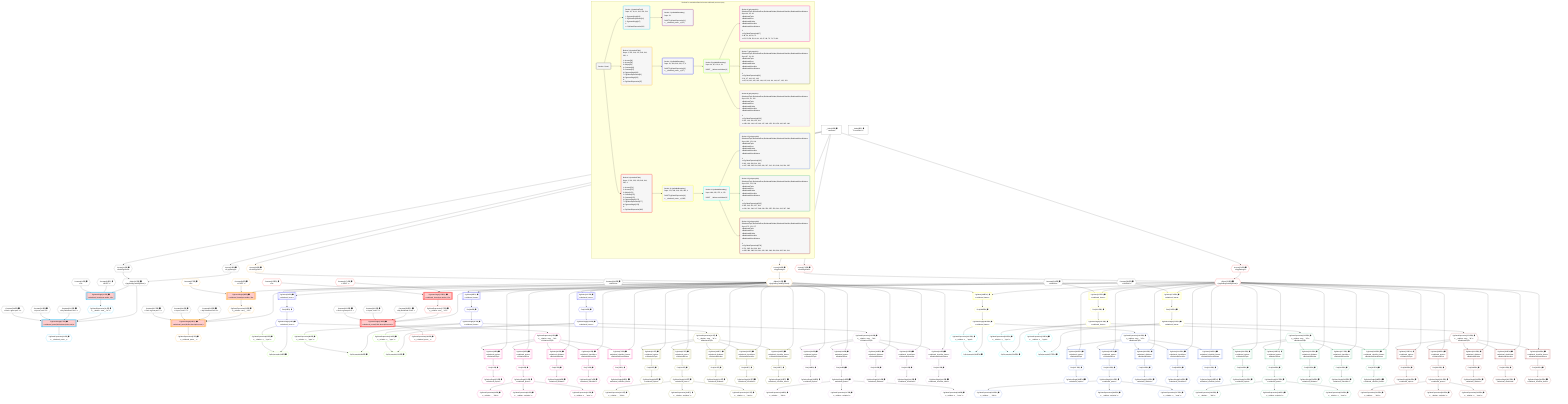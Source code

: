 %%{init: {'themeVariables': { 'fontSize': '12px'}}}%%
graph TD
    classDef path fill:#eee,stroke:#000,color:#000
    classDef plan fill:#fff,stroke-width:1px,color:#000
    classDef itemplan fill:#fff,stroke-width:2px,color:#000
    classDef unbatchedplan fill:#dff,stroke-width:1px,color:#000
    classDef sideeffectplan fill:#fcc,stroke-width:2px,color:#000
    classDef bucket fill:#f6f6f6,color:#000,stroke-width:2px,text-align:left


    %% plan dependencies
    Object15{{"Object[15∈0] ➊<br />ᐸ{pgSettings,withPgClient}ᐳ"}}:::plan
    Access13{{"Access[13∈0] ➊<br />ᐸ2.pgSettingsᐳ"}}:::plan
    Access14{{"Access[14∈0] ➊<br />ᐸ2.withPgClientᐳ"}}:::plan
    Access13 & Access14 --> Object15
    __Value2["__Value[2∈0] ➊<br />ᐸcontextᐳ"]:::plan
    __Value2 --> Access13
    __Value2 --> Access14
    __Value4["__Value[4∈0] ➊<br />ᐸrootValueᐳ"]:::plan
    Constant10{{"Constant[10∈0] ➊<br />ᐸ'POST'ᐳ"}}:::plan
    Constant11{{"Constant[11∈0] ➊<br />ᐸ2ᐳ"}}:::plan
    Constant312{{"Constant[312∈0] ➊<br />ᐸ'My Relational Post 1'ᐳ"}}:::plan
    Constant313{{"Constant[313∈0] ➊<br />ᐸ'A post, innit? 1'ᐳ"}}:::plan
    Constant314{{"Constant[314∈0] ➊<br />ᐸ'Such a great post. 1'ᐳ"}}:::plan
    Constant315{{"Constant[315∈0] ➊<br />ᐸ'My Relational Post 2'ᐳ"}}:::plan
    Constant316{{"Constant[316∈0] ➊<br />ᐸ'A post, innit? 2'ᐳ"}}:::plan
    Constant317{{"Constant[317∈0] ➊<br />ᐸ'Such a great post. 2'ᐳ"}}:::plan
    Constant318{{"Constant[318∈0] ➊<br />ᐸ1000000ᐳ"}}:::plan
    Constant319{{"Constant[319∈0] ➊<br />ᐸ1000001ᐳ"}}:::plan
    Constant320{{"Constant[320∈0] ➊<br />ᐸ1000002ᐳ"}}:::plan
    Constant321{{"Constant[321∈0] ➊<br />ᐸ'My Relational Post 3'ᐳ"}}:::plan
    Constant322{{"Constant[322∈0] ➊<br />ᐸ'A post, innit? 3'ᐳ"}}:::plan
    Constant323{{"Constant[323∈0] ➊<br />ᐸ'Such a great post. 3'ᐳ"}}:::plan
    PgInsertSingle17[["PgInsertSingle[17∈1] ➊<br />ᐸrelational_posts(id,title,description,note)ᐳ"]]:::sideeffectplan
    PgClassExpression16{{"PgClassExpression[16∈1] ➊<br />ᐸ__relation...ems__.”id”ᐳ"}}:::plan
    Object15 & PgClassExpression16 & Constant312 & Constant313 & Constant314 --> PgInsertSingle17
    PgInsertSingle12[["PgInsertSingle[12∈1] ➊<br />ᐸrelational_items(type,author_id)ᐳ"]]:::sideeffectplan
    Object15 & Constant10 & Constant11 --> PgInsertSingle12
    PgInsertSingle12 --> PgClassExpression16
    PgClassExpression21{{"PgClassExpression[21∈1] ➊<br />ᐸ__relational_posts__ᐳ"}}:::plan
    PgInsertSingle17 --> PgClassExpression21
    PgInsertSingle33[["PgInsertSingle[33∈3] ➊<br />ᐸrelational_posts(id,title,description,note)ᐳ"]]:::sideeffectplan
    Object31{{"Object[31∈3] ➊<br />ᐸ{pgSettings,withPgClient}ᐳ"}}:::plan
    PgClassExpression32{{"PgClassExpression[32∈3] ➊<br />ᐸ__relation...ems__.”id”ᐳ"}}:::plan
    Object31 & PgClassExpression32 & Constant315 & Constant316 & Constant317 --> PgInsertSingle33
    PgInsertSingle28[["PgInsertSingle[28∈3] ➊<br />ᐸrelational_items(type,author_id)ᐳ"]]:::sideeffectplan
    Constant26{{"Constant[26∈3] ➊<br />ᐸ'POST'ᐳ"}}:::plan
    Constant27{{"Constant[27∈3] ➊<br />ᐸ2ᐳ"}}:::plan
    Object31 & Constant26 & Constant27 --> PgInsertSingle28
    Access29{{"Access[29∈3] ➊<br />ᐸ2.pgSettingsᐳ"}}:::plan
    Access30{{"Access[30∈3] ➊<br />ᐸ2.withPgClientᐳ"}}:::plan
    Access29 & Access30 --> Object31
    __Value2 --> Access29
    __Value2 --> Access30
    PgInsertSingle28 --> PgClassExpression32
    PgClassExpression37{{"PgClassExpression[37∈3] ➊<br />ᐸ__relational_posts__ᐳ"}}:::plan
    PgInsertSingle33 --> PgClassExpression37
    PgSelect39[["PgSelect[39∈4] ➊<br />ᐸrelational_itemsᐳ"]]:::plan
    Object31 & Constant318 --> PgSelect39
    PgSelect82[["PgSelect[82∈4] ➊<br />ᐸrelational_itemsᐳ"]]:::plan
    Object31 & Constant319 --> PgSelect82
    PgSelect125[["PgSelect[125∈4] ➊<br />ᐸrelational_itemsᐳ"]]:::plan
    Object31 & Constant320 --> PgSelect125
    First43{{"First[43∈4] ➊"}}:::plan
    PgSelect39 --> First43
    PgSelectSingle44{{"PgSelectSingle[44∈4] ➊<br />ᐸrelational_itemsᐳ"}}:::plan
    First43 --> PgSelectSingle44
    First86{{"First[86∈4] ➊"}}:::plan
    PgSelect82 --> First86
    PgSelectSingle87{{"PgSelectSingle[87∈4] ➊<br />ᐸrelational_itemsᐳ"}}:::plan
    First86 --> PgSelectSingle87
    First129{{"First[129∈4] ➊"}}:::plan
    PgSelect125 --> First129
    PgSelectSingle130{{"PgSelectSingle[130∈4] ➊<br />ᐸrelational_itemsᐳ"}}:::plan
    First129 --> PgSelectSingle130
    PgPolymorphic46{{"PgPolymorphic[46∈5] ➊"}}:::plan
    PgClassExpression45{{"PgClassExpression[45∈5] ➊<br />ᐸ__relation...s__.”type”ᐳ"}}:::plan
    PgSelectSingle44 & PgClassExpression45 --> PgPolymorphic46
    PgPolymorphic89{{"PgPolymorphic[89∈5] ➊"}}:::plan
    PgClassExpression88{{"PgClassExpression[88∈5] ➊<br />ᐸ__relation...s__.”type”ᐳ"}}:::plan
    PgSelectSingle87 & PgClassExpression88 --> PgPolymorphic89
    PgPolymorphic132{{"PgPolymorphic[132∈5] ➊"}}:::plan
    PgClassExpression131{{"PgClassExpression[131∈5] ➊<br />ᐸ__relation...s__.”type”ᐳ"}}:::plan
    PgSelectSingle130 & PgClassExpression131 --> PgPolymorphic132
    PgSelectSingle44 --> PgClassExpression45
    PgSelectSingle87 --> PgClassExpression88
    PgSelectSingle130 --> PgClassExpression131
    PgSelect48[["PgSelect[48∈6] ➊<br />ᐸrelational_topicsᐳ<br />ᐳRelationalTopic"]]:::plan
    PgClassExpression47{{"PgClassExpression[47∈6] ➊<br />ᐸ__relation...ems__.”id”ᐳ<br />ᐳRelationalTopic"}}:::plan
    Object31 & PgClassExpression47 --> PgSelect48
    PgSelect54[["PgSelect[54∈6] ➊<br />ᐸrelational_postsᐳ<br />ᐳRelationalPost"]]:::plan
    Object31 & PgClassExpression47 --> PgSelect54
    PgSelect63[["PgSelect[63∈6] ➊<br />ᐸrelational_dividersᐳ<br />ᐳRelationalDivider"]]:::plan
    Object31 & PgClassExpression47 --> PgSelect63
    PgSelect69[["PgSelect[69∈6] ➊<br />ᐸrelational_checklistsᐳ<br />ᐳRelationalChecklist"]]:::plan
    Object31 & PgClassExpression47 --> PgSelect69
    PgSelect75[["PgSelect[75∈6] ➊<br />ᐸrelational_checklist_itemsᐳ<br />ᐳRelationalChecklistItem"]]:::plan
    Object31 & PgClassExpression47 --> PgSelect75
    PgSelectSingle44 --> PgClassExpression47
    First52{{"First[52∈6] ➊"}}:::plan
    PgSelect48 --> First52
    PgSelectSingle53{{"PgSelectSingle[53∈6] ➊<br />ᐸrelational_topicsᐳ"}}:::plan
    First52 --> PgSelectSingle53
    First58{{"First[58∈6] ➊"}}:::plan
    PgSelect54 --> First58
    PgSelectSingle59{{"PgSelectSingle[59∈6] ➊<br />ᐸrelational_postsᐳ"}}:::plan
    First58 --> PgSelectSingle59
    PgClassExpression60{{"PgClassExpression[60∈6] ➊<br />ᐸ__relation...__.”title”ᐳ"}}:::plan
    PgSelectSingle59 --> PgClassExpression60
    PgClassExpression61{{"PgClassExpression[61∈6] ➊<br />ᐸ__relation...scription”ᐳ"}}:::plan
    PgSelectSingle59 --> PgClassExpression61
    PgClassExpression62{{"PgClassExpression[62∈6] ➊<br />ᐸ__relation...s__.”note”ᐳ"}}:::plan
    PgSelectSingle59 --> PgClassExpression62
    First67{{"First[67∈6] ➊"}}:::plan
    PgSelect63 --> First67
    PgSelectSingle68{{"PgSelectSingle[68∈6] ➊<br />ᐸrelational_dividersᐳ"}}:::plan
    First67 --> PgSelectSingle68
    First73{{"First[73∈6] ➊"}}:::plan
    PgSelect69 --> First73
    PgSelectSingle74{{"PgSelectSingle[74∈6] ➊<br />ᐸrelational_checklistsᐳ"}}:::plan
    First73 --> PgSelectSingle74
    First79{{"First[79∈6] ➊"}}:::plan
    PgSelect75 --> First79
    PgSelectSingle80{{"PgSelectSingle[80∈6] ➊<br />ᐸrelational_checklist_itemsᐳ"}}:::plan
    First79 --> PgSelectSingle80
    PgSelect91[["PgSelect[91∈7] ➊<br />ᐸrelational_topicsᐳ<br />ᐳRelationalTopic"]]:::plan
    PgClassExpression90{{"PgClassExpression[90∈7] ➊<br />ᐸ__relation...ems__.”id”ᐳ<br />ᐳRelationalTopic"}}:::plan
    Object31 & PgClassExpression90 --> PgSelect91
    PgSelect97[["PgSelect[97∈7] ➊<br />ᐸrelational_postsᐳ<br />ᐳRelationalPost"]]:::plan
    Object31 & PgClassExpression90 --> PgSelect97
    PgSelect106[["PgSelect[106∈7] ➊<br />ᐸrelational_dividersᐳ<br />ᐳRelationalDivider"]]:::plan
    Object31 & PgClassExpression90 --> PgSelect106
    PgSelect112[["PgSelect[112∈7] ➊<br />ᐸrelational_checklistsᐳ<br />ᐳRelationalChecklist"]]:::plan
    Object31 & PgClassExpression90 --> PgSelect112
    PgSelect118[["PgSelect[118∈7] ➊<br />ᐸrelational_checklist_itemsᐳ<br />ᐳRelationalChecklistItem"]]:::plan
    Object31 & PgClassExpression90 --> PgSelect118
    PgSelectSingle87 --> PgClassExpression90
    First95{{"First[95∈7] ➊"}}:::plan
    PgSelect91 --> First95
    PgSelectSingle96{{"PgSelectSingle[96∈7] ➊<br />ᐸrelational_topicsᐳ"}}:::plan
    First95 --> PgSelectSingle96
    First101{{"First[101∈7] ➊"}}:::plan
    PgSelect97 --> First101
    PgSelectSingle102{{"PgSelectSingle[102∈7] ➊<br />ᐸrelational_postsᐳ"}}:::plan
    First101 --> PgSelectSingle102
    PgClassExpression103{{"PgClassExpression[103∈7] ➊<br />ᐸ__relation...__.”title”ᐳ"}}:::plan
    PgSelectSingle102 --> PgClassExpression103
    PgClassExpression104{{"PgClassExpression[104∈7] ➊<br />ᐸ__relation...scription”ᐳ"}}:::plan
    PgSelectSingle102 --> PgClassExpression104
    PgClassExpression105{{"PgClassExpression[105∈7] ➊<br />ᐸ__relation...s__.”note”ᐳ"}}:::plan
    PgSelectSingle102 --> PgClassExpression105
    First110{{"First[110∈7] ➊"}}:::plan
    PgSelect106 --> First110
    PgSelectSingle111{{"PgSelectSingle[111∈7] ➊<br />ᐸrelational_dividersᐳ"}}:::plan
    First110 --> PgSelectSingle111
    First116{{"First[116∈7] ➊"}}:::plan
    PgSelect112 --> First116
    PgSelectSingle117{{"PgSelectSingle[117∈7] ➊<br />ᐸrelational_checklistsᐳ"}}:::plan
    First116 --> PgSelectSingle117
    First122{{"First[122∈7] ➊"}}:::plan
    PgSelect118 --> First122
    PgSelectSingle123{{"PgSelectSingle[123∈7] ➊<br />ᐸrelational_checklist_itemsᐳ"}}:::plan
    First122 --> PgSelectSingle123
    PgSelect134[["PgSelect[134∈8] ➊<br />ᐸrelational_topicsᐳ<br />ᐳRelationalTopic"]]:::plan
    PgClassExpression133{{"PgClassExpression[133∈8] ➊<br />ᐸ__relation...ems__.”id”ᐳ<br />ᐳRelationalTopic"}}:::plan
    Object31 & PgClassExpression133 --> PgSelect134
    PgSelect140[["PgSelect[140∈8] ➊<br />ᐸrelational_postsᐳ<br />ᐳRelationalPost"]]:::plan
    Object31 & PgClassExpression133 --> PgSelect140
    PgSelect149[["PgSelect[149∈8] ➊<br />ᐸrelational_dividersᐳ<br />ᐳRelationalDivider"]]:::plan
    Object31 & PgClassExpression133 --> PgSelect149
    PgSelect155[["PgSelect[155∈8] ➊<br />ᐸrelational_checklistsᐳ<br />ᐳRelationalChecklist"]]:::plan
    Object31 & PgClassExpression133 --> PgSelect155
    PgSelect161[["PgSelect[161∈8] ➊<br />ᐸrelational_checklist_itemsᐳ<br />ᐳRelationalChecklistItem"]]:::plan
    Object31 & PgClassExpression133 --> PgSelect161
    PgSelectSingle130 --> PgClassExpression133
    First138{{"First[138∈8] ➊"}}:::plan
    PgSelect134 --> First138
    PgSelectSingle139{{"PgSelectSingle[139∈8] ➊<br />ᐸrelational_topicsᐳ"}}:::plan
    First138 --> PgSelectSingle139
    First144{{"First[144∈8] ➊"}}:::plan
    PgSelect140 --> First144
    PgSelectSingle145{{"PgSelectSingle[145∈8] ➊<br />ᐸrelational_postsᐳ"}}:::plan
    First144 --> PgSelectSingle145
    PgClassExpression146{{"PgClassExpression[146∈8] ➊<br />ᐸ__relation...__.”title”ᐳ"}}:::plan
    PgSelectSingle145 --> PgClassExpression146
    PgClassExpression147{{"PgClassExpression[147∈8] ➊<br />ᐸ__relation...scription”ᐳ"}}:::plan
    PgSelectSingle145 --> PgClassExpression147
    PgClassExpression148{{"PgClassExpression[148∈8] ➊<br />ᐸ__relation...s__.”note”ᐳ"}}:::plan
    PgSelectSingle145 --> PgClassExpression148
    First153{{"First[153∈8] ➊"}}:::plan
    PgSelect149 --> First153
    PgSelectSingle154{{"PgSelectSingle[154∈8] ➊<br />ᐸrelational_dividersᐳ"}}:::plan
    First153 --> PgSelectSingle154
    First159{{"First[159∈8] ➊"}}:::plan
    PgSelect155 --> First159
    PgSelectSingle160{{"PgSelectSingle[160∈8] ➊<br />ᐸrelational_checklistsᐳ"}}:::plan
    First159 --> PgSelectSingle160
    First165{{"First[165∈8] ➊"}}:::plan
    PgSelect161 --> First165
    PgSelectSingle166{{"PgSelectSingle[166∈8] ➊<br />ᐸrelational_checklist_itemsᐳ"}}:::plan
    First165 --> PgSelectSingle166
    PgInsertSingle178[["PgInsertSingle[178∈9] ➊<br />ᐸrelational_posts(id,title,description,note)ᐳ"]]:::sideeffectplan
    Object176{{"Object[176∈9] ➊<br />ᐸ{pgSettings,withPgClient}ᐳ"}}:::plan
    PgClassExpression177{{"PgClassExpression[177∈9] ➊<br />ᐸ__relation...ems__.”id”ᐳ"}}:::plan
    Object176 & PgClassExpression177 & Constant321 & Constant322 & Constant323 --> PgInsertSingle178
    PgInsertSingle173[["PgInsertSingle[173∈9] ➊<br />ᐸrelational_items(type,author_id)ᐳ"]]:::sideeffectplan
    Constant171{{"Constant[171∈9] ➊<br />ᐸ'POST'ᐳ"}}:::plan
    Constant172{{"Constant[172∈9] ➊<br />ᐸ2ᐳ"}}:::plan
    Object176 & Constant171 & Constant172 --> PgInsertSingle173
    Access174{{"Access[174∈9] ➊<br />ᐸ2.pgSettingsᐳ"}}:::plan
    Access175{{"Access[175∈9] ➊<br />ᐸ2.withPgClientᐳ"}}:::plan
    Access174 & Access175 --> Object176
    __Value2 --> Access174
    __Value2 --> Access175
    PgInsertSingle173 --> PgClassExpression177
    PgClassExpression182{{"PgClassExpression[182∈9] ➊<br />ᐸ__relational_posts__ᐳ"}}:::plan
    PgInsertSingle178 --> PgClassExpression182
    PgSelect184[["PgSelect[184∈10] ➊<br />ᐸrelational_itemsᐳ"]]:::plan
    Object176 & Constant318 --> PgSelect184
    PgSelect227[["PgSelect[227∈10] ➊<br />ᐸrelational_itemsᐳ"]]:::plan
    Object176 & Constant319 --> PgSelect227
    PgSelect270[["PgSelect[270∈10] ➊<br />ᐸrelational_itemsᐳ"]]:::plan
    Object176 & Constant320 --> PgSelect270
    First188{{"First[188∈10] ➊"}}:::plan
    PgSelect184 --> First188
    PgSelectSingle189{{"PgSelectSingle[189∈10] ➊<br />ᐸrelational_itemsᐳ"}}:::plan
    First188 --> PgSelectSingle189
    First231{{"First[231∈10] ➊"}}:::plan
    PgSelect227 --> First231
    PgSelectSingle232{{"PgSelectSingle[232∈10] ➊<br />ᐸrelational_itemsᐳ"}}:::plan
    First231 --> PgSelectSingle232
    First274{{"First[274∈10] ➊"}}:::plan
    PgSelect270 --> First274
    PgSelectSingle275{{"PgSelectSingle[275∈10] ➊<br />ᐸrelational_itemsᐳ"}}:::plan
    First274 --> PgSelectSingle275
    PgPolymorphic191{{"PgPolymorphic[191∈11] ➊"}}:::plan
    PgClassExpression190{{"PgClassExpression[190∈11] ➊<br />ᐸ__relation...s__.”type”ᐳ"}}:::plan
    PgSelectSingle189 & PgClassExpression190 --> PgPolymorphic191
    PgPolymorphic234{{"PgPolymorphic[234∈11] ➊"}}:::plan
    PgClassExpression233{{"PgClassExpression[233∈11] ➊<br />ᐸ__relation...s__.”type”ᐳ"}}:::plan
    PgSelectSingle232 & PgClassExpression233 --> PgPolymorphic234
    PgPolymorphic277{{"PgPolymorphic[277∈11] ➊"}}:::plan
    PgClassExpression276{{"PgClassExpression[276∈11] ➊<br />ᐸ__relation...s__.”type”ᐳ"}}:::plan
    PgSelectSingle275 & PgClassExpression276 --> PgPolymorphic277
    PgSelectSingle189 --> PgClassExpression190
    PgSelectSingle232 --> PgClassExpression233
    PgSelectSingle275 --> PgClassExpression276
    PgSelect193[["PgSelect[193∈12] ➊<br />ᐸrelational_topicsᐳ<br />ᐳRelationalTopic"]]:::plan
    PgClassExpression192{{"PgClassExpression[192∈12] ➊<br />ᐸ__relation...ems__.”id”ᐳ<br />ᐳRelationalTopic"}}:::plan
    Object176 & PgClassExpression192 --> PgSelect193
    PgSelect199[["PgSelect[199∈12] ➊<br />ᐸrelational_postsᐳ<br />ᐳRelationalPost"]]:::plan
    Object176 & PgClassExpression192 --> PgSelect199
    PgSelect208[["PgSelect[208∈12] ➊<br />ᐸrelational_dividersᐳ<br />ᐳRelationalDivider"]]:::plan
    Object176 & PgClassExpression192 --> PgSelect208
    PgSelect214[["PgSelect[214∈12] ➊<br />ᐸrelational_checklistsᐳ<br />ᐳRelationalChecklist"]]:::plan
    Object176 & PgClassExpression192 --> PgSelect214
    PgSelect220[["PgSelect[220∈12] ➊<br />ᐸrelational_checklist_itemsᐳ<br />ᐳRelationalChecklistItem"]]:::plan
    Object176 & PgClassExpression192 --> PgSelect220
    PgSelectSingle189 --> PgClassExpression192
    First197{{"First[197∈12] ➊"}}:::plan
    PgSelect193 --> First197
    PgSelectSingle198{{"PgSelectSingle[198∈12] ➊<br />ᐸrelational_topicsᐳ"}}:::plan
    First197 --> PgSelectSingle198
    First203{{"First[203∈12] ➊"}}:::plan
    PgSelect199 --> First203
    PgSelectSingle204{{"PgSelectSingle[204∈12] ➊<br />ᐸrelational_postsᐳ"}}:::plan
    First203 --> PgSelectSingle204
    PgClassExpression205{{"PgClassExpression[205∈12] ➊<br />ᐸ__relation...__.”title”ᐳ"}}:::plan
    PgSelectSingle204 --> PgClassExpression205
    PgClassExpression206{{"PgClassExpression[206∈12] ➊<br />ᐸ__relation...scription”ᐳ"}}:::plan
    PgSelectSingle204 --> PgClassExpression206
    PgClassExpression207{{"PgClassExpression[207∈12] ➊<br />ᐸ__relation...s__.”note”ᐳ"}}:::plan
    PgSelectSingle204 --> PgClassExpression207
    First212{{"First[212∈12] ➊"}}:::plan
    PgSelect208 --> First212
    PgSelectSingle213{{"PgSelectSingle[213∈12] ➊<br />ᐸrelational_dividersᐳ"}}:::plan
    First212 --> PgSelectSingle213
    First218{{"First[218∈12] ➊"}}:::plan
    PgSelect214 --> First218
    PgSelectSingle219{{"PgSelectSingle[219∈12] ➊<br />ᐸrelational_checklistsᐳ"}}:::plan
    First218 --> PgSelectSingle219
    First224{{"First[224∈12] ➊"}}:::plan
    PgSelect220 --> First224
    PgSelectSingle225{{"PgSelectSingle[225∈12] ➊<br />ᐸrelational_checklist_itemsᐳ"}}:::plan
    First224 --> PgSelectSingle225
    PgSelect236[["PgSelect[236∈13] ➊<br />ᐸrelational_topicsᐳ<br />ᐳRelationalTopic"]]:::plan
    PgClassExpression235{{"PgClassExpression[235∈13] ➊<br />ᐸ__relation...ems__.”id”ᐳ<br />ᐳRelationalTopic"}}:::plan
    Object176 & PgClassExpression235 --> PgSelect236
    PgSelect242[["PgSelect[242∈13] ➊<br />ᐸrelational_postsᐳ<br />ᐳRelationalPost"]]:::plan
    Object176 & PgClassExpression235 --> PgSelect242
    PgSelect251[["PgSelect[251∈13] ➊<br />ᐸrelational_dividersᐳ<br />ᐳRelationalDivider"]]:::plan
    Object176 & PgClassExpression235 --> PgSelect251
    PgSelect257[["PgSelect[257∈13] ➊<br />ᐸrelational_checklistsᐳ<br />ᐳRelationalChecklist"]]:::plan
    Object176 & PgClassExpression235 --> PgSelect257
    PgSelect263[["PgSelect[263∈13] ➊<br />ᐸrelational_checklist_itemsᐳ<br />ᐳRelationalChecklistItem"]]:::plan
    Object176 & PgClassExpression235 --> PgSelect263
    PgSelectSingle232 --> PgClassExpression235
    First240{{"First[240∈13] ➊"}}:::plan
    PgSelect236 --> First240
    PgSelectSingle241{{"PgSelectSingle[241∈13] ➊<br />ᐸrelational_topicsᐳ"}}:::plan
    First240 --> PgSelectSingle241
    First246{{"First[246∈13] ➊"}}:::plan
    PgSelect242 --> First246
    PgSelectSingle247{{"PgSelectSingle[247∈13] ➊<br />ᐸrelational_postsᐳ"}}:::plan
    First246 --> PgSelectSingle247
    PgClassExpression248{{"PgClassExpression[248∈13] ➊<br />ᐸ__relation...__.”title”ᐳ"}}:::plan
    PgSelectSingle247 --> PgClassExpression248
    PgClassExpression249{{"PgClassExpression[249∈13] ➊<br />ᐸ__relation...scription”ᐳ"}}:::plan
    PgSelectSingle247 --> PgClassExpression249
    PgClassExpression250{{"PgClassExpression[250∈13] ➊<br />ᐸ__relation...s__.”note”ᐳ"}}:::plan
    PgSelectSingle247 --> PgClassExpression250
    First255{{"First[255∈13] ➊"}}:::plan
    PgSelect251 --> First255
    PgSelectSingle256{{"PgSelectSingle[256∈13] ➊<br />ᐸrelational_dividersᐳ"}}:::plan
    First255 --> PgSelectSingle256
    First261{{"First[261∈13] ➊"}}:::plan
    PgSelect257 --> First261
    PgSelectSingle262{{"PgSelectSingle[262∈13] ➊<br />ᐸrelational_checklistsᐳ"}}:::plan
    First261 --> PgSelectSingle262
    First267{{"First[267∈13] ➊"}}:::plan
    PgSelect263 --> First267
    PgSelectSingle268{{"PgSelectSingle[268∈13] ➊<br />ᐸrelational_checklist_itemsᐳ"}}:::plan
    First267 --> PgSelectSingle268
    PgSelect279[["PgSelect[279∈14] ➊<br />ᐸrelational_topicsᐳ<br />ᐳRelationalTopic"]]:::plan
    PgClassExpression278{{"PgClassExpression[278∈14] ➊<br />ᐸ__relation...ems__.”id”ᐳ<br />ᐳRelationalTopic"}}:::plan
    Object176 & PgClassExpression278 --> PgSelect279
    PgSelect285[["PgSelect[285∈14] ➊<br />ᐸrelational_postsᐳ<br />ᐳRelationalPost"]]:::plan
    Object176 & PgClassExpression278 --> PgSelect285
    PgSelect294[["PgSelect[294∈14] ➊<br />ᐸrelational_dividersᐳ<br />ᐳRelationalDivider"]]:::plan
    Object176 & PgClassExpression278 --> PgSelect294
    PgSelect300[["PgSelect[300∈14] ➊<br />ᐸrelational_checklistsᐳ<br />ᐳRelationalChecklist"]]:::plan
    Object176 & PgClassExpression278 --> PgSelect300
    PgSelect306[["PgSelect[306∈14] ➊<br />ᐸrelational_checklist_itemsᐳ<br />ᐳRelationalChecklistItem"]]:::plan
    Object176 & PgClassExpression278 --> PgSelect306
    PgSelectSingle275 --> PgClassExpression278
    First283{{"First[283∈14] ➊"}}:::plan
    PgSelect279 --> First283
    PgSelectSingle284{{"PgSelectSingle[284∈14] ➊<br />ᐸrelational_topicsᐳ"}}:::plan
    First283 --> PgSelectSingle284
    First289{{"First[289∈14] ➊"}}:::plan
    PgSelect285 --> First289
    PgSelectSingle290{{"PgSelectSingle[290∈14] ➊<br />ᐸrelational_postsᐳ"}}:::plan
    First289 --> PgSelectSingle290
    PgClassExpression291{{"PgClassExpression[291∈14] ➊<br />ᐸ__relation...__.”title”ᐳ"}}:::plan
    PgSelectSingle290 --> PgClassExpression291
    PgClassExpression292{{"PgClassExpression[292∈14] ➊<br />ᐸ__relation...scription”ᐳ"}}:::plan
    PgSelectSingle290 --> PgClassExpression292
    PgClassExpression293{{"PgClassExpression[293∈14] ➊<br />ᐸ__relation...s__.”note”ᐳ"}}:::plan
    PgSelectSingle290 --> PgClassExpression293
    First298{{"First[298∈14] ➊"}}:::plan
    PgSelect294 --> First298
    PgSelectSingle299{{"PgSelectSingle[299∈14] ➊<br />ᐸrelational_dividersᐳ"}}:::plan
    First298 --> PgSelectSingle299
    First304{{"First[304∈14] ➊"}}:::plan
    PgSelect300 --> First304
    PgSelectSingle305{{"PgSelectSingle[305∈14] ➊<br />ᐸrelational_checklistsᐳ"}}:::plan
    First304 --> PgSelectSingle305
    First310{{"First[310∈14] ➊"}}:::plan
    PgSelect306 --> First310
    PgSelectSingle311{{"PgSelectSingle[311∈14] ➊<br />ᐸrelational_checklist_itemsᐳ"}}:::plan
    First310 --> PgSelectSingle311

    %% define steps

    subgraph "Buckets for mutations/basics/create-relational-post-no-query"
    Bucket0("Bucket 0 (root)"):::bucket
    classDef bucket0 stroke:#696969
    class Bucket0,__Value2,__Value4,Constant10,Constant11,Access13,Access14,Object15,Constant312,Constant313,Constant314,Constant315,Constant316,Constant317,Constant318,Constant319,Constant320,Constant321,Constant322,Constant323 bucket0
    Bucket1("Bucket 1 (mutationField)<br />Deps: 15, 10, 11, 312, 313, 314<br /><br />1: PgInsertSingle[12]<br />2: PgClassExpression[16]<br />3: PgInsertSingle[17]<br />4: <br />ᐳ: PgClassExpression[21]"):::bucket
    classDef bucket1 stroke:#00bfff
    class Bucket1,PgInsertSingle12,PgClassExpression16,PgInsertSingle17,PgClassExpression21 bucket1
    Bucket2("Bucket 2 (nullableBoundary)<br />Deps: 21<br /><br />ROOT PgClassExpression{1}ᐸ__relational_posts__ᐳ[21]"):::bucket
    classDef bucket2 stroke:#7f007f
    class Bucket2 bucket2
    Bucket3("Bucket 3 (mutationField)<br />Deps: 2, 315, 316, 317, 318, 319, 320, 4<br /><br />1: Access[29]<br />2: Access[30]<br />3: Object[31]<br />4: Constant[26]<br />5: Constant[27]<br />6: PgInsertSingle[28]<br />7: PgClassExpression[32]<br />8: PgInsertSingle[33]<br />9: <br />ᐳ: PgClassExpression[37]"):::bucket
    classDef bucket3 stroke:#ffa500
    class Bucket3,Constant26,Constant27,PgInsertSingle28,Access29,Access30,Object31,PgClassExpression32,PgInsertSingle33,PgClassExpression37 bucket3
    Bucket4("Bucket 4 (nullableBoundary)<br />Deps: 31, 318, 319, 320, 37, 4<br /><br />ROOT PgClassExpression{3}ᐸ__relational_posts__ᐳ[37]"):::bucket
    classDef bucket4 stroke:#0000ff
    class Bucket4,PgSelect39,First43,PgSelectSingle44,PgSelect82,First86,PgSelectSingle87,PgSelect125,First129,PgSelectSingle130 bucket4
    Bucket5("Bucket 5 (nullableBoundary)<br />Deps: 44, 87, 130, 4, 31<br /><br />ROOT __ValueᐸrootValueᐳ[4]"):::bucket
    classDef bucket5 stroke:#7fff00
    class Bucket5,PgClassExpression45,PgPolymorphic46,PgClassExpression88,PgPolymorphic89,PgClassExpression131,PgPolymorphic132 bucket5
    Bucket6("Bucket 6 (polymorphic)<br />RelationalTopic,RelationalPost,RelationalDivider,RelationalChecklist,RelationalChecklistItem<br />Deps: 44, 31, 46<br />ᐳRelationalTopic<br />ᐳRelationalPost<br />ᐳRelationalDivider<br />ᐳRelationalChecklist<br />ᐳRelationalChecklistItem<br /><br />1: <br />ᐳ: PgClassExpression[47]<br />2: 48, 54, 63, 69, 75<br />ᐳ: 52, 53, 58, 59, 60, 61, 62, 67, 68, 73, 74, 79, 80"):::bucket
    classDef bucket6 stroke:#ff1493
    class Bucket6,PgClassExpression47,PgSelect48,First52,PgSelectSingle53,PgSelect54,First58,PgSelectSingle59,PgClassExpression60,PgClassExpression61,PgClassExpression62,PgSelect63,First67,PgSelectSingle68,PgSelect69,First73,PgSelectSingle74,PgSelect75,First79,PgSelectSingle80 bucket6
    Bucket7("Bucket 7 (polymorphic)<br />RelationalTopic,RelationalPost,RelationalDivider,RelationalChecklist,RelationalChecklistItem<br />Deps: 87, 31, 89<br />ᐳRelationalTopic<br />ᐳRelationalPost<br />ᐳRelationalDivider<br />ᐳRelationalChecklist<br />ᐳRelationalChecklistItem<br /><br />1: <br />ᐳ: PgClassExpression[90]<br />2: 91, 97, 106, 112, 118<br />ᐳ: 95, 96, 101, 102, 103, 104, 105, 110, 111, 116, 117, 122, 123"):::bucket
    classDef bucket7 stroke:#808000
    class Bucket7,PgClassExpression90,PgSelect91,First95,PgSelectSingle96,PgSelect97,First101,PgSelectSingle102,PgClassExpression103,PgClassExpression104,PgClassExpression105,PgSelect106,First110,PgSelectSingle111,PgSelect112,First116,PgSelectSingle117,PgSelect118,First122,PgSelectSingle123 bucket7
    Bucket8("Bucket 8 (polymorphic)<br />RelationalTopic,RelationalPost,RelationalDivider,RelationalChecklist,RelationalChecklistItem<br />Deps: 130, 31, 132<br />ᐳRelationalTopic<br />ᐳRelationalPost<br />ᐳRelationalDivider<br />ᐳRelationalChecklist<br />ᐳRelationalChecklistItem<br /><br />1: <br />ᐳ: PgClassExpression[133]<br />2: 134, 140, 149, 155, 161<br />ᐳ: 138, 139, 144, 145, 146, 147, 148, 153, 154, 159, 160, 165, 166"):::bucket
    classDef bucket8 stroke:#dda0dd
    class Bucket8,PgClassExpression133,PgSelect134,First138,PgSelectSingle139,PgSelect140,First144,PgSelectSingle145,PgClassExpression146,PgClassExpression147,PgClassExpression148,PgSelect149,First153,PgSelectSingle154,PgSelect155,First159,PgSelectSingle160,PgSelect161,First165,PgSelectSingle166 bucket8
    Bucket9("Bucket 9 (mutationField)<br />Deps: 2, 321, 322, 323, 318, 319, 320, 4<br /><br />1: Access[174]<br />2: Access[175]<br />3: Object[176]<br />4: Constant[171]<br />5: Constant[172]<br />6: PgInsertSingle[173]<br />7: PgClassExpression[177]<br />8: PgInsertSingle[178]<br />9: <br />ᐳ: PgClassExpression[182]"):::bucket
    classDef bucket9 stroke:#ff0000
    class Bucket9,Constant171,Constant172,PgInsertSingle173,Access174,Access175,Object176,PgClassExpression177,PgInsertSingle178,PgClassExpression182 bucket9
    Bucket10("Bucket 10 (nullableBoundary)<br />Deps: 176, 318, 319, 320, 182, 4<br /><br />ROOT PgClassExpression{9}ᐸ__relational_posts__ᐳ[182]"):::bucket
    classDef bucket10 stroke:#ffff00
    class Bucket10,PgSelect184,First188,PgSelectSingle189,PgSelect227,First231,PgSelectSingle232,PgSelect270,First274,PgSelectSingle275 bucket10
    Bucket11("Bucket 11 (nullableBoundary)<br />Deps: 189, 232, 275, 4, 176<br /><br />ROOT __ValueᐸrootValueᐳ[4]"):::bucket
    classDef bucket11 stroke:#00ffff
    class Bucket11,PgClassExpression190,PgPolymorphic191,PgClassExpression233,PgPolymorphic234,PgClassExpression276,PgPolymorphic277 bucket11
    Bucket12("Bucket 12 (polymorphic)<br />RelationalTopic,RelationalPost,RelationalDivider,RelationalChecklist,RelationalChecklistItem<br />Deps: 189, 176, 191<br />ᐳRelationalTopic<br />ᐳRelationalPost<br />ᐳRelationalDivider<br />ᐳRelationalChecklist<br />ᐳRelationalChecklistItem<br /><br />1: <br />ᐳ: PgClassExpression[192]<br />2: 193, 199, 208, 214, 220<br />ᐳ: 197, 198, 203, 204, 205, 206, 207, 212, 213, 218, 219, 224, 225"):::bucket
    classDef bucket12 stroke:#4169e1
    class Bucket12,PgClassExpression192,PgSelect193,First197,PgSelectSingle198,PgSelect199,First203,PgSelectSingle204,PgClassExpression205,PgClassExpression206,PgClassExpression207,PgSelect208,First212,PgSelectSingle213,PgSelect214,First218,PgSelectSingle219,PgSelect220,First224,PgSelectSingle225 bucket12
    Bucket13("Bucket 13 (polymorphic)<br />RelationalTopic,RelationalPost,RelationalDivider,RelationalChecklist,RelationalChecklistItem<br />Deps: 232, 176, 234<br />ᐳRelationalTopic<br />ᐳRelationalPost<br />ᐳRelationalDivider<br />ᐳRelationalChecklist<br />ᐳRelationalChecklistItem<br /><br />1: <br />ᐳ: PgClassExpression[235]<br />2: 236, 242, 251, 257, 263<br />ᐳ: 240, 241, 246, 247, 248, 249, 250, 255, 256, 261, 262, 267, 268"):::bucket
    classDef bucket13 stroke:#3cb371
    class Bucket13,PgClassExpression235,PgSelect236,First240,PgSelectSingle241,PgSelect242,First246,PgSelectSingle247,PgClassExpression248,PgClassExpression249,PgClassExpression250,PgSelect251,First255,PgSelectSingle256,PgSelect257,First261,PgSelectSingle262,PgSelect263,First267,PgSelectSingle268 bucket13
    Bucket14("Bucket 14 (polymorphic)<br />RelationalTopic,RelationalPost,RelationalDivider,RelationalChecklist,RelationalChecklistItem<br />Deps: 275, 176, 277<br />ᐳRelationalTopic<br />ᐳRelationalPost<br />ᐳRelationalDivider<br />ᐳRelationalChecklist<br />ᐳRelationalChecklistItem<br /><br />1: <br />ᐳ: PgClassExpression[278]<br />2: 279, 285, 294, 300, 306<br />ᐳ: 283, 284, 289, 290, 291, 292, 293, 298, 299, 304, 305, 310, 311"):::bucket
    classDef bucket14 stroke:#a52a2a
    class Bucket14,PgClassExpression278,PgSelect279,First283,PgSelectSingle284,PgSelect285,First289,PgSelectSingle290,PgClassExpression291,PgClassExpression292,PgClassExpression293,PgSelect294,First298,PgSelectSingle299,PgSelect300,First304,PgSelectSingle305,PgSelect306,First310,PgSelectSingle311 bucket14
    Bucket0 --> Bucket1 & Bucket3 & Bucket9
    Bucket1 --> Bucket2
    Bucket3 --> Bucket4
    Bucket4 --> Bucket5
    Bucket5 --> Bucket6 & Bucket7 & Bucket8
    Bucket9 --> Bucket10
    Bucket10 --> Bucket11
    Bucket11 --> Bucket12 & Bucket13 & Bucket14
    end